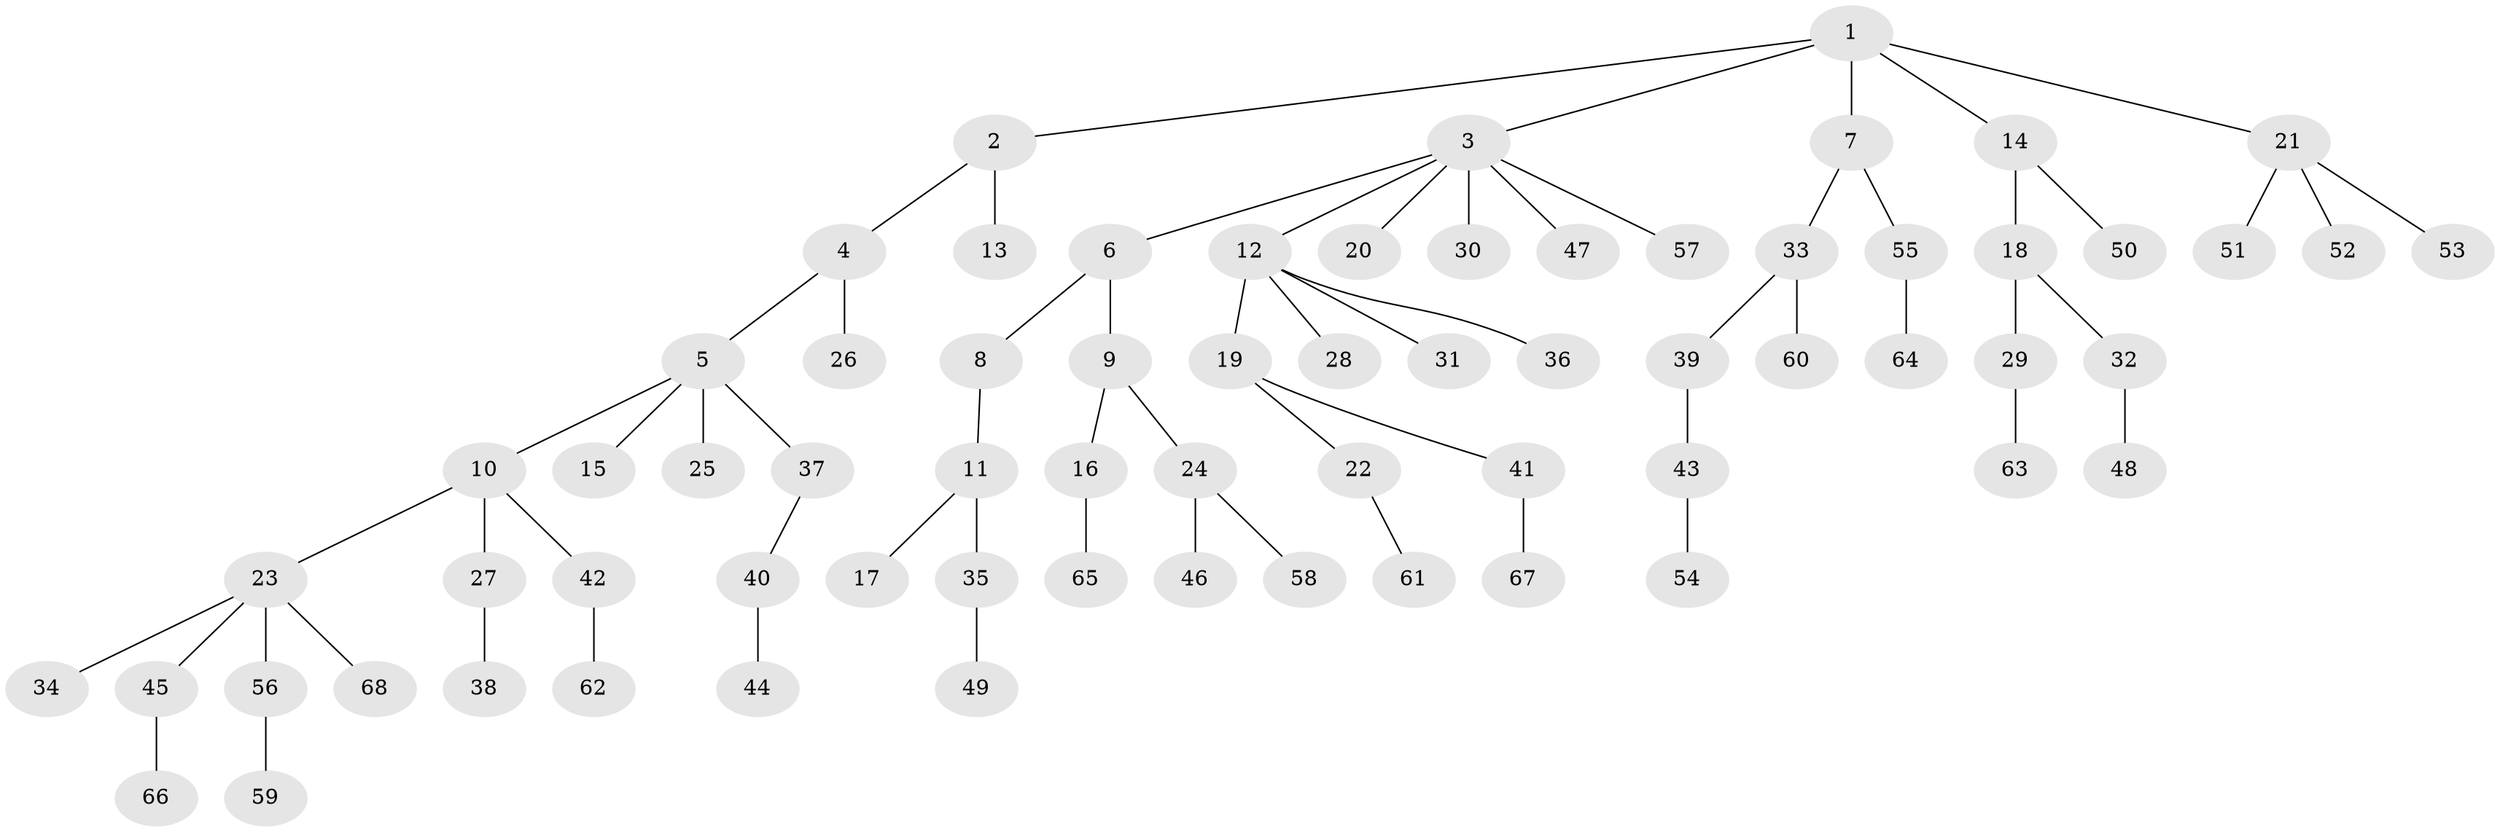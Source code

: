 // coarse degree distribution, {1: 0.6176470588235294, 4: 0.08823529411764706, 3: 0.029411764705882353, 2: 0.20588235294117646, 10: 0.029411764705882353, 6: 0.029411764705882353}
// Generated by graph-tools (version 1.1) at 2025/57/03/04/25 21:57:02]
// undirected, 68 vertices, 67 edges
graph export_dot {
graph [start="1"]
  node [color=gray90,style=filled];
  1;
  2;
  3;
  4;
  5;
  6;
  7;
  8;
  9;
  10;
  11;
  12;
  13;
  14;
  15;
  16;
  17;
  18;
  19;
  20;
  21;
  22;
  23;
  24;
  25;
  26;
  27;
  28;
  29;
  30;
  31;
  32;
  33;
  34;
  35;
  36;
  37;
  38;
  39;
  40;
  41;
  42;
  43;
  44;
  45;
  46;
  47;
  48;
  49;
  50;
  51;
  52;
  53;
  54;
  55;
  56;
  57;
  58;
  59;
  60;
  61;
  62;
  63;
  64;
  65;
  66;
  67;
  68;
  1 -- 2;
  1 -- 3;
  1 -- 7;
  1 -- 14;
  1 -- 21;
  2 -- 4;
  2 -- 13;
  3 -- 6;
  3 -- 12;
  3 -- 20;
  3 -- 30;
  3 -- 47;
  3 -- 57;
  4 -- 5;
  4 -- 26;
  5 -- 10;
  5 -- 15;
  5 -- 25;
  5 -- 37;
  6 -- 8;
  6 -- 9;
  7 -- 33;
  7 -- 55;
  8 -- 11;
  9 -- 16;
  9 -- 24;
  10 -- 23;
  10 -- 27;
  10 -- 42;
  11 -- 17;
  11 -- 35;
  12 -- 19;
  12 -- 28;
  12 -- 31;
  12 -- 36;
  14 -- 18;
  14 -- 50;
  16 -- 65;
  18 -- 29;
  18 -- 32;
  19 -- 22;
  19 -- 41;
  21 -- 51;
  21 -- 52;
  21 -- 53;
  22 -- 61;
  23 -- 34;
  23 -- 45;
  23 -- 56;
  23 -- 68;
  24 -- 46;
  24 -- 58;
  27 -- 38;
  29 -- 63;
  32 -- 48;
  33 -- 39;
  33 -- 60;
  35 -- 49;
  37 -- 40;
  39 -- 43;
  40 -- 44;
  41 -- 67;
  42 -- 62;
  43 -- 54;
  45 -- 66;
  55 -- 64;
  56 -- 59;
}

